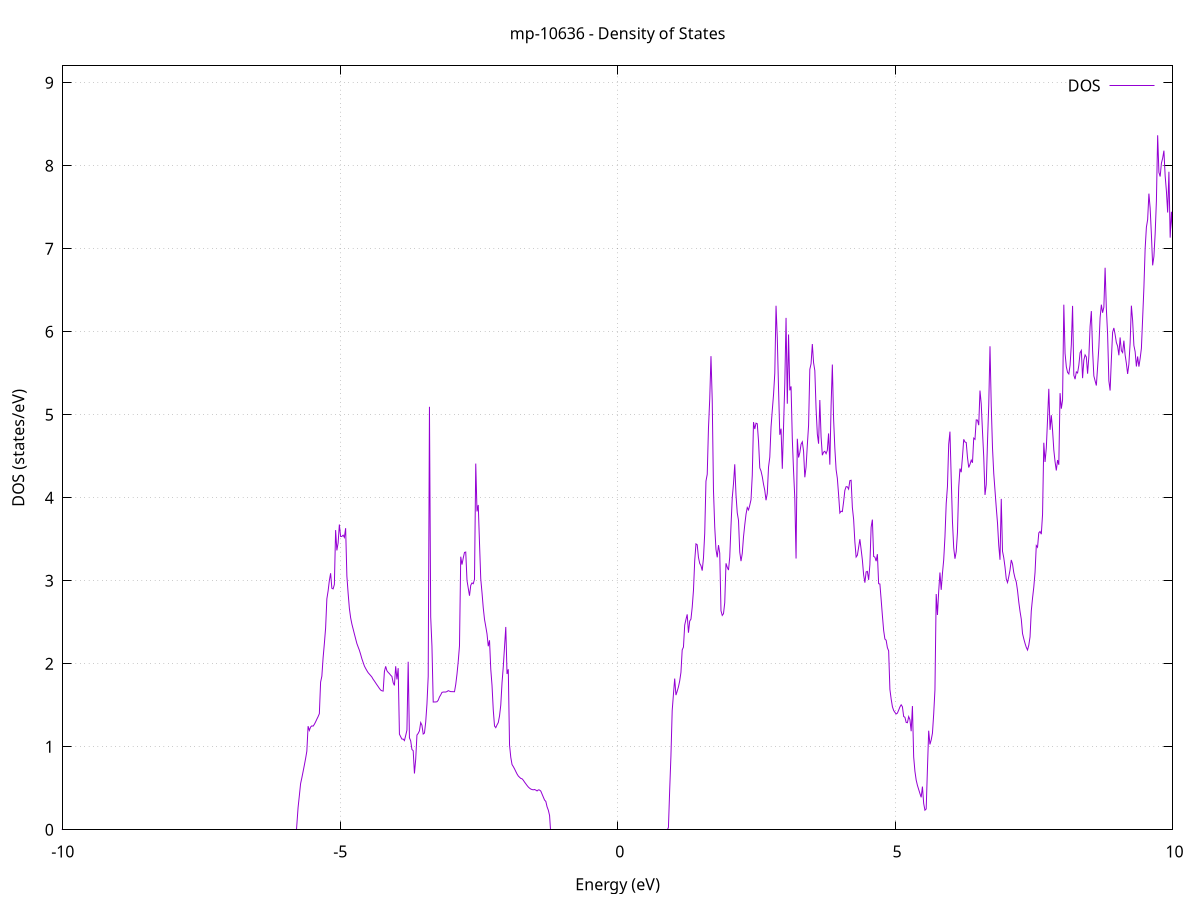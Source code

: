 set title 'mp-10636 - Density of States'
set xlabel 'Energy (eV)'
set ylabel 'DOS (states/eV)'
set grid
set xrange [-10:10]
set yrange [0:9.202]
set xzeroaxis lt -1
set terminal png size 800,600
set output 'mp-10636_dos_gnuplot.png'
plot '-' using 1:2 with lines title 'DOS'
-32.278400 0.000000
-32.255900 0.000000
-32.233300 0.000000
-32.210800 0.000000
-32.188200 0.000000
-32.165700 0.000000
-32.143100 0.000000
-32.120600 0.000000
-32.098000 0.000000
-32.075500 0.000000
-32.052900 0.000000
-32.030400 0.000000
-32.007800 0.000000
-31.985300 0.000000
-31.962700 0.000000
-31.940200 0.000000
-31.917600 0.000000
-31.895100 0.000000
-31.872500 0.000000
-31.850000 0.000000
-31.827400 0.000000
-31.804900 0.000000
-31.782300 0.000000
-31.759800 0.000000
-31.737200 0.000000
-31.714700 0.000000
-31.692100 0.000000
-31.669600 0.000000
-31.647000 0.000000
-31.624500 0.000000
-31.601900 0.000000
-31.579400 0.000000
-31.556800 0.000000
-31.534300 0.000000
-31.511700 0.000000
-31.489200 0.000000
-31.466600 0.000000
-31.444100 0.000000
-31.421500 0.000000
-31.399000 0.000000
-31.376400 0.000000
-31.353900 0.000000
-31.331300 0.000000
-31.308800 0.000000
-31.286200 0.000000
-31.263700 0.000000
-31.241100 0.000000
-31.218600 0.000000
-31.196000 0.000000
-31.173400 0.000000
-31.150900 0.000000
-31.128300 0.000000
-31.105800 0.000000
-31.083200 0.000000
-31.060700 0.000000
-31.038100 0.000000
-31.015600 0.000000
-30.993000 0.000000
-30.970500 0.000000
-30.947900 0.000000
-30.925400 0.000000
-30.902800 0.000000
-30.880300 0.000000
-30.857700 0.000000
-30.835200 0.000000
-30.812600 0.000000
-30.790100 0.000000
-30.767500 0.000000
-30.745000 0.000000
-30.722400 0.000000
-30.699900 0.000000
-30.677300 0.000000
-30.654800 0.000000
-30.632200 0.000000
-30.609700 0.000000
-30.587100 0.000000
-30.564600 0.000000
-30.542000 0.000000
-30.519500 0.000000
-30.496900 0.000000
-30.474400 0.000000
-30.451800 0.000000
-30.429300 0.000000
-30.406700 0.000000
-30.384200 0.000000
-30.361600 0.000000
-30.339100 0.000000
-30.316500 0.000000
-30.294000 0.000000
-30.271400 0.000000
-30.248900 0.000000
-30.226300 285.024500
-30.203800 0.000000
-30.181200 0.000000
-30.158700 0.000000
-30.136100 0.000000
-30.113600 0.000000
-30.091000 0.000000
-30.068500 0.000000
-30.045900 0.000000
-30.023400 0.000000
-30.000800 0.000000
-29.978300 0.000000
-29.955700 0.000000
-29.933200 0.000000
-29.910600 0.000000
-29.888100 0.000000
-29.865500 0.000000
-29.843000 0.000000
-29.820400 0.000000
-29.797900 0.000000
-29.775300 0.000000
-29.752800 0.000000
-29.730200 0.000000
-29.707700 0.000000
-29.685100 0.000000
-29.662600 0.000000
-29.640000 0.000000
-29.617500 0.000000
-29.594900 0.000000
-29.572400 0.000000
-29.549800 0.000000
-29.527300 0.000000
-29.504700 0.000000
-29.482200 0.000000
-29.459600 0.000000
-29.437100 0.000000
-29.414500 0.000000
-29.392000 0.000000
-29.369400 0.000000
-29.346900 0.000000
-29.324300 0.000000
-29.301800 0.000000
-29.279200 0.000000
-29.256700 0.000000
-29.234100 0.000000
-29.211600 0.000000
-29.189000 0.000000
-29.166500 0.000000
-29.143900 0.000000
-29.121400 0.000000
-29.098800 0.000000
-29.076300 0.000000
-29.053700 0.000000
-29.031200 0.000000
-29.008600 0.000000
-28.986100 0.000000
-28.963500 0.000000
-28.941000 0.000000
-28.918400 0.000000
-28.895900 0.000000
-28.873300 0.000000
-28.850800 0.000000
-28.828200 0.000000
-28.805700 0.000000
-28.783100 0.000000
-28.760600 0.000000
-28.738000 0.000000
-28.715500 0.000000
-28.692900 0.000000
-28.670400 0.000000
-28.647800 0.000000
-28.625300 0.000000
-28.602700 0.000000
-28.580200 0.000000
-28.557600 0.000000
-28.535100 0.000000
-28.512500 0.000000
-28.490000 0.000000
-28.467400 0.000000
-28.444900 0.000000
-28.422300 0.000000
-28.399800 0.000000
-28.377200 0.000000
-28.354700 0.000000
-28.332100 0.000000
-28.309600 0.000000
-28.287000 0.000000
-28.264500 0.000000
-28.241900 0.000000
-28.219400 0.000000
-28.196800 0.000000
-28.174300 0.000000
-28.151700 0.000000
-28.129200 0.000000
-28.106600 0.000000
-28.084100 0.000000
-28.061500 0.000000
-28.039000 0.000000
-28.016400 0.000000
-27.993900 0.000000
-27.971300 0.000000
-27.948800 0.000000
-27.926200 0.000000
-27.903700 0.000000
-27.881100 0.000000
-27.858600 0.000000
-27.836000 0.000000
-27.813500 0.000000
-27.790900 0.000000
-27.768400 0.000000
-27.745800 0.000000
-27.723300 0.000000
-27.700700 0.000000
-27.678200 0.000000
-27.655600 0.000000
-27.633100 0.000000
-27.610500 0.000000
-27.588000 0.000000
-27.565400 0.000000
-27.542900 0.000000
-27.520300 0.000000
-27.497800 0.000000
-27.475200 0.000000
-27.452700 0.000000
-27.430100 0.000000
-27.407600 0.000000
-27.385000 0.000000
-27.362500 0.000000
-27.339900 0.000000
-27.317400 0.000000
-27.294800 0.000000
-27.272300 0.000000
-27.249700 0.000000
-27.227200 0.000000
-27.204600 0.000000
-27.182100 0.000000
-27.159500 0.000000
-27.137000 0.000000
-27.114400 0.000000
-27.091900 0.000000
-27.069300 0.000000
-27.046800 0.000000
-27.024200 0.000000
-27.001700 0.000000
-26.979100 0.000000
-26.956600 0.000000
-26.934000 0.000000
-26.911500 0.000000
-26.888900 0.000000
-26.866400 0.000000
-26.843800 0.000000
-26.821300 0.000000
-26.798700 0.000000
-26.776200 0.000000
-26.753600 0.000000
-26.731100 0.000000
-26.708500 0.000000
-26.686000 0.000000
-26.663400 0.000000
-26.640900 0.000000
-26.618300 0.000000
-26.595800 0.000000
-26.573200 0.000000
-26.550700 0.000000
-26.528100 0.000000
-26.505600 0.000000
-26.483000 0.000000
-26.460500 0.000000
-26.437900 0.000000
-26.415400 0.000000
-26.392800 0.000000
-26.370300 0.000000
-26.347700 0.000000
-26.325200 0.000000
-26.302600 0.000000
-26.280100 0.000000
-26.257500 0.000000
-26.235000 0.000000
-26.212400 0.000000
-26.189900 0.000000
-26.167300 0.000000
-26.144800 0.000000
-26.122200 0.000000
-26.099700 0.000000
-26.077100 0.000000
-26.054600 0.000000
-26.032000 0.000000
-26.009500 0.000000
-25.986900 0.000000
-25.964400 0.000000
-25.941800 0.000000
-25.919300 0.000000
-25.896700 0.000000
-25.874200 0.000000
-25.851600 0.000000
-25.829100 0.000000
-25.806500 0.000000
-25.784000 0.000000
-25.761400 0.000000
-25.738900 0.000000
-25.716300 0.000000
-25.693800 0.000000
-25.671200 0.000000
-25.648700 0.000000
-25.626100 0.000000
-25.603600 0.000000
-25.581000 0.000000
-25.558500 0.000000
-25.535900 0.000000
-25.513400 0.000000
-25.490800 0.000000
-25.468300 0.000000
-25.445700 0.000000
-25.423200 0.000000
-25.400600 0.000000
-25.378100 0.000000
-25.355500 0.000000
-25.333000 0.000000
-25.310400 0.000000
-25.287900 0.000000
-25.265300 0.000000
-25.242800 0.000000
-25.220200 0.000000
-25.197700 0.000000
-25.175100 0.000000
-25.152600 0.000000
-25.130000 0.000000
-25.107500 0.000000
-25.084900 0.000000
-25.062400 0.000000
-25.039800 0.000000
-25.017300 0.000000
-24.994700 0.000000
-24.972200 0.000000
-24.949600 0.000000
-24.927100 0.000000
-24.904500 0.000000
-24.882000 0.000000
-24.859400 0.000000
-24.836900 0.000000
-24.814300 0.000000
-24.791800 0.000000
-24.769200 0.000000
-24.746700 0.000000
-24.724100 0.000000
-24.701600 0.000000
-24.679000 0.000000
-24.656500 0.000000
-24.633900 0.000000
-24.611400 0.000000
-24.588800 0.000000
-24.566300 0.000000
-24.543700 0.000000
-24.521200 0.000000
-24.498600 0.000000
-24.476100 0.000000
-24.453500 0.000000
-24.431000 0.000000
-24.408400 0.000000
-24.385900 0.000000
-24.363300 0.000000
-24.340800 0.000000
-24.318200 0.000000
-24.295700 0.000000
-24.273100 0.000000
-24.250600 0.000000
-24.228000 0.000000
-24.205500 0.000000
-24.182900 0.000000
-24.160300 0.000000
-24.137800 0.000000
-24.115200 0.000000
-24.092700 0.000000
-24.070100 0.000000
-24.047600 0.000000
-24.025000 0.000000
-24.002500 0.000000
-23.979900 0.000000
-23.957400 0.000000
-23.934800 0.000000
-23.912300 0.000000
-23.889700 0.000000
-23.867200 0.000000
-23.844600 0.000000
-23.822100 0.000000
-23.799500 0.000000
-23.777000 0.000000
-23.754400 0.000000
-23.731900 0.000000
-23.709300 0.000000
-23.686800 0.000000
-23.664200 0.000000
-23.641700 0.000000
-23.619100 0.000000
-23.596600 0.000000
-23.574000 0.000000
-23.551500 0.000000
-23.528900 0.000000
-23.506400 0.000000
-23.483800 0.000000
-23.461300 0.000000
-23.438700 0.000000
-23.416200 0.000000
-23.393600 0.000000
-23.371100 0.000000
-23.348500 0.000000
-23.326000 0.000000
-23.303400 0.000000
-23.280900 0.000000
-23.258300 0.000000
-23.235800 0.000000
-23.213200 0.000000
-23.190700 0.000000
-23.168100 0.000000
-23.145600 0.000000
-23.123000 0.000000
-23.100500 0.000000
-23.077900 0.000000
-23.055400 0.000000
-23.032800 0.000000
-23.010300 0.000000
-22.987700 0.000000
-22.965200 0.000000
-22.942600 0.000000
-22.920100 0.000000
-22.897500 0.000000
-22.875000 0.000000
-22.852400 0.000000
-22.829900 0.000000
-22.807300 0.000000
-22.784800 0.000000
-22.762200 0.000000
-22.739700 0.000000
-22.717100 0.000000
-22.694600 0.000000
-22.672000 0.000000
-22.649500 0.000000
-22.626900 0.000000
-22.604400 0.000000
-22.581800 0.000000
-22.559300 0.000000
-22.536700 0.000000
-22.514200 0.000000
-22.491600 0.000000
-22.469100 0.000000
-22.446500 0.000000
-22.424000 0.000000
-22.401400 0.000000
-22.378900 0.000000
-22.356300 0.000000
-22.333800 0.000000
-22.311200 0.000000
-22.288700 0.000000
-22.266100 0.000000
-22.243600 0.000000
-22.221000 0.000000
-22.198500 0.000000
-22.175900 0.000000
-22.153400 0.000000
-22.130800 0.000000
-22.108300 0.000000
-22.085700 0.000000
-22.063200 0.000000
-22.040600 0.000000
-22.018100 0.000000
-21.995500 0.000000
-21.973000 0.000000
-21.950400 0.000000
-21.927900 0.000000
-21.905300 0.000000
-21.882800 0.000000
-21.860200 0.000000
-21.837700 0.000000
-21.815100 0.000000
-21.792600 0.000000
-21.770000 0.000000
-21.747500 0.000000
-21.724900 0.000000
-21.702400 0.000000
-21.679800 0.000000
-21.657300 0.000000
-21.634700 0.000000
-21.612200 0.000000
-21.589600 0.000000
-21.567100 0.000000
-21.544500 0.000000
-21.522000 0.000000
-21.499400 0.000000
-21.476900 0.000000
-21.454300 0.000000
-21.431800 0.000000
-21.409200 0.000000
-21.386700 0.000000
-21.364100 0.000000
-21.341600 0.000000
-21.319000 0.000000
-21.296500 0.000000
-21.273900 0.000000
-21.251400 0.000000
-21.228800 0.000000
-21.206300 0.000000
-21.183700 0.000000
-21.161200 0.000000
-21.138600 0.000000
-21.116100 0.000000
-21.093500 0.000000
-21.071000 0.000000
-21.048400 0.000000
-21.025900 0.000000
-21.003300 0.000000
-20.980800 0.000000
-20.958200 0.000000
-20.935700 0.000000
-20.913100 0.000000
-20.890600 0.000000
-20.868000 0.000000
-20.845500 0.000000
-20.822900 0.000000
-20.800400 0.000000
-20.777800 0.000000
-20.755300 0.000000
-20.732700 0.000000
-20.710200 0.000000
-20.687600 0.000000
-20.665100 0.000000
-20.642500 0.000000
-20.620000 0.000000
-20.597400 0.000000
-20.574900 0.000000
-20.552300 0.000000
-20.529800 0.000000
-20.507200 0.000000
-20.484700 0.000000
-20.462100 0.000000
-20.439600 0.000000
-20.417000 0.000000
-20.394500 0.000000
-20.371900 0.000000
-20.349400 0.000000
-20.326800 0.000000
-20.304300 0.000000
-20.281700 0.000000
-20.259200 0.000000
-20.236600 0.000000
-20.214100 0.000000
-20.191500 0.000000
-20.169000 0.000000
-20.146400 0.000000
-20.123900 0.000000
-20.101300 0.000000
-20.078800 0.000000
-20.056200 0.000000
-20.033700 0.000000
-20.011100 0.000000
-19.988600 0.000000
-19.966000 0.000000
-19.943500 0.000000
-19.920900 0.000000
-19.898400 0.000000
-19.875800 0.000000
-19.853300 0.000000
-19.830700 0.000000
-19.808200 0.000000
-19.785600 0.000000
-19.763100 0.000000
-19.740500 0.000000
-19.718000 0.000000
-19.695400 0.000000
-19.672900 0.000000
-19.650300 0.000000
-19.627800 0.000000
-19.605200 0.000000
-19.582700 0.000000
-19.560100 0.000000
-19.537600 0.000000
-19.515000 0.000000
-19.492500 0.000000
-19.469900 0.000000
-19.447400 0.000000
-19.424800 0.000000
-19.402300 0.000000
-19.379700 0.000000
-19.357200 0.000000
-19.334600 0.000000
-19.312100 0.000000
-19.289500 0.000000
-19.267000 0.000000
-19.244400 0.000000
-19.221900 0.000000
-19.199300 0.000000
-19.176800 0.000000
-19.154200 0.000000
-19.131700 0.000000
-19.109100 0.000000
-19.086600 0.000000
-19.064000 0.000000
-19.041500 0.000000
-19.018900 0.000000
-18.996400 0.000000
-18.973800 0.000000
-18.951300 0.000000
-18.928700 0.000000
-18.906200 0.000000
-18.883600 0.000000
-18.861100 0.000000
-18.838500 0.000000
-18.816000 0.000000
-18.793400 0.000000
-18.770900 0.000000
-18.748300 0.000000
-18.725800 0.000000
-18.703200 0.000000
-18.680700 0.000000
-18.658100 0.000000
-18.635600 0.000000
-18.613000 0.000000
-18.590500 0.000000
-18.567900 0.000000
-18.545400 0.000000
-18.522800 0.000000
-18.500300 0.000000
-18.477700 0.000000
-18.455200 0.000000
-18.432600 0.000000
-18.410100 0.000000
-18.387500 0.000000
-18.365000 0.000000
-18.342400 0.000000
-18.319900 0.000000
-18.297300 0.000000
-18.274800 0.000000
-18.252200 0.000000
-18.229700 0.000000
-18.207100 0.000000
-18.184600 0.000000
-18.162000 0.000000
-18.139500 0.000000
-18.116900 0.000000
-18.094400 0.000000
-18.071800 0.000000
-18.049300 0.000000
-18.026700 0.000000
-18.004200 0.000000
-17.981600 0.000000
-17.959100 0.000000
-17.936500 0.000000
-17.914000 0.000000
-17.891400 0.000000
-17.868900 0.000000
-17.846300 0.000000
-17.823800 0.000000
-17.801200 0.000000
-17.778700 0.000000
-17.756100 0.000000
-17.733600 0.000000
-17.711000 0.000000
-17.688500 0.000000
-17.665900 0.000000
-17.643400 0.000000
-17.620800 0.000000
-17.598300 0.000000
-17.575700 0.000000
-17.553200 0.000000
-17.530600 0.000000
-17.508100 0.000000
-17.485500 0.000000
-17.463000 0.000000
-17.440400 0.000000
-17.417900 0.000000
-17.395300 0.000000
-17.372800 0.000000
-17.350200 0.000000
-17.327700 0.000000
-17.305100 0.000000
-17.282600 0.000000
-17.260000 0.000000
-17.237500 0.000000
-17.214900 0.000000
-17.192400 0.000000
-17.169800 0.000000
-17.147200 0.000000
-17.124700 0.000000
-17.102100 0.000000
-17.079600 0.000000
-17.057000 0.000000
-17.034500 0.000000
-17.011900 0.000000
-16.989400 0.000000
-16.966800 0.000000
-16.944300 0.000000
-16.921700 0.000000
-16.899200 0.000000
-16.876600 0.000000
-16.854100 0.000000
-16.831500 0.000000
-16.809000 0.000000
-16.786400 0.000000
-16.763900 0.000000
-16.741300 0.000000
-16.718800 0.000000
-16.696200 0.000000
-16.673700 0.000000
-16.651100 0.000000
-16.628600 0.000000
-16.606000 0.000000
-16.583500 0.000000
-16.560900 0.000000
-16.538400 0.000000
-16.515800 0.000000
-16.493300 0.000000
-16.470700 0.000000
-16.448200 0.000000
-16.425600 0.000000
-16.403100 0.000000
-16.380500 0.000000
-16.358000 0.000000
-16.335400 0.000000
-16.312900 0.000000
-16.290300 0.000000
-16.267800 0.000000
-16.245200 0.000000
-16.222700 0.000000
-16.200100 0.000000
-16.177600 0.000000
-16.155000 0.000000
-16.132500 0.000000
-16.109900 0.000000
-16.087400 0.000000
-16.064800 0.000000
-16.042300 0.000000
-16.019700 0.000000
-15.997200 0.000000
-15.974600 0.000000
-15.952100 0.000000
-15.929500 0.000000
-15.907000 0.000000
-15.884400 0.000000
-15.861900 0.000000
-15.839300 0.000000
-15.816800 0.000000
-15.794200 0.000000
-15.771700 0.000000
-15.749100 0.000000
-15.726600 0.000000
-15.704000 0.000000
-15.681500 0.000000
-15.658900 0.000000
-15.636400 0.000000
-15.613800 0.000000
-15.591300 0.000000
-15.568700 0.000000
-15.546200 0.000000
-15.523600 0.000000
-15.501100 0.000000
-15.478500 0.000000
-15.456000 0.000000
-15.433400 0.000000
-15.410900 0.000000
-15.388300 0.000000
-15.365800 0.000000
-15.343200 0.000000
-15.320700 0.000000
-15.298100 0.000000
-15.275600 0.000000
-15.253000 0.000000
-15.230500 0.000000
-15.207900 0.000000
-15.185400 0.000000
-15.162800 0.000000
-15.140300 0.000000
-15.117700 0.000000
-15.095200 0.000000
-15.072600 0.000000
-15.050100 0.000000
-15.027500 0.000000
-15.005000 0.000000
-14.982400 0.000000
-14.959900 0.000000
-14.937300 0.000000
-14.914800 0.000000
-14.892200 0.000000
-14.869700 0.000000
-14.847100 0.000000
-14.824600 0.000000
-14.802000 0.000000
-14.779500 0.000000
-14.756900 0.000000
-14.734400 0.000000
-14.711800 0.000000
-14.689300 0.000000
-14.666700 0.000000
-14.644200 0.000000
-14.621600 0.000000
-14.599100 0.000000
-14.576500 0.000000
-14.554000 0.000000
-14.531400 0.000000
-14.508900 0.000000
-14.486300 0.000000
-14.463800 0.000000
-14.441200 0.000000
-14.418700 0.000000
-14.396100 0.000000
-14.373600 0.000000
-14.351000 0.000000
-14.328500 0.000000
-14.305900 0.000000
-14.283400 0.000000
-14.260800 0.000000
-14.238300 0.000000
-14.215700 0.000000
-14.193200 0.000000
-14.170600 0.000000
-14.148100 0.000000
-14.125500 0.000000
-14.103000 0.000000
-14.080400 0.000000
-14.057900 0.000000
-14.035300 0.000000
-14.012800 0.000000
-13.990200 0.000000
-13.967700 0.000000
-13.945100 0.000000
-13.922600 0.000000
-13.900000 0.000000
-13.877500 0.000000
-13.854900 0.000000
-13.832400 0.000000
-13.809800 0.000000
-13.787300 0.000000
-13.764700 0.000000
-13.742200 0.000000
-13.719600 0.000000
-13.697100 0.000000
-13.674500 0.000000
-13.652000 0.000000
-13.629400 0.000000
-13.606900 0.000000
-13.584300 0.000000
-13.561800 0.000000
-13.539200 0.000000
-13.516700 0.000000
-13.494100 0.000000
-13.471600 0.000000
-13.449000 0.000000
-13.426500 0.000000
-13.403900 0.000000
-13.381400 0.000000
-13.358800 0.000000
-13.336300 0.000000
-13.313700 0.000000
-13.291200 0.000000
-13.268600 0.000000
-13.246100 0.000000
-13.223500 0.000000
-13.201000 0.000000
-13.178400 0.000000
-13.155900 0.000000
-13.133300 0.000000
-13.110800 0.000000
-13.088200 0.000000
-13.065700 0.000000
-13.043100 0.000000
-13.020600 0.000000
-12.998000 0.000000
-12.975500 0.000000
-12.952900 0.000000
-12.930400 0.000000
-12.907800 0.000000
-12.885300 0.000000
-12.862700 0.000000
-12.840200 0.000000
-12.817600 0.000000
-12.795100 0.000000
-12.772500 0.000000
-12.750000 0.000000
-12.727400 0.000000
-12.704900 0.000000
-12.682300 0.000000
-12.659800 0.000000
-12.637200 0.000000
-12.614700 0.000000
-12.592100 0.000000
-12.569600 0.000000
-12.547000 0.000000
-12.524500 0.000000
-12.501900 0.000000
-12.479400 0.000000
-12.456800 0.000000
-12.434300 0.000000
-12.411700 90.679800
-12.389200 93.505800
-12.366600 94.541000
-12.344100 193.821300
-12.321500 38.096400
-12.299000 32.324100
-12.276400 51.238700
-12.253900 0.000000
-12.231300 0.000000
-12.208800 0.000000
-12.186200 0.000000
-12.163700 0.000000
-12.141100 0.000000
-12.118600 0.000000
-12.096000 0.000000
-12.073500 0.000000
-12.050900 0.000000
-12.028400 0.000000
-12.005800 0.000000
-11.983300 0.000000
-11.960700 0.000000
-11.938200 0.000000
-11.915600 0.000000
-11.893100 0.000000
-11.870500 0.000000
-11.848000 0.000000
-11.825400 0.000000
-11.802900 0.000000
-11.780300 0.000000
-11.757800 0.000000
-11.735200 0.000000
-11.712700 0.000000
-11.690100 0.000000
-11.667600 0.000000
-11.645000 0.000000
-11.622500 0.000000
-11.599900 0.000000
-11.577400 0.000000
-11.554800 0.000000
-11.532300 0.000000
-11.509700 0.000000
-11.487200 0.000000
-11.464600 0.000000
-11.442100 0.000000
-11.419500 0.000000
-11.397000 0.000000
-11.374400 0.000000
-11.351900 0.000000
-11.329300 0.000000
-11.306800 0.000000
-11.284200 0.000000
-11.261700 0.000000
-11.239100 0.000000
-11.216600 0.000000
-11.194000 0.000000
-11.171500 0.000000
-11.148900 0.000000
-11.126400 0.000000
-11.103800 0.000000
-11.081300 0.000000
-11.058700 0.000000
-11.036200 0.000000
-11.013600 0.000000
-10.991100 0.000000
-10.968500 0.000000
-10.946000 0.000000
-10.923400 0.000000
-10.900900 0.000000
-10.878300 0.000000
-10.855800 0.000000
-10.833200 0.000000
-10.810700 0.000000
-10.788100 0.000000
-10.765600 0.000000
-10.743000 0.000000
-10.720500 0.000000
-10.697900 0.000000
-10.675400 0.000000
-10.652800 0.000000
-10.630300 0.000000
-10.607700 0.000000
-10.585200 0.000000
-10.562600 0.000000
-10.540100 0.000000
-10.517500 0.000000
-10.495000 0.000000
-10.472400 0.000000
-10.449900 0.000000
-10.427300 0.000000
-10.404800 0.000000
-10.382200 0.000000
-10.359700 0.000000
-10.337100 0.000000
-10.314600 0.000000
-10.292000 0.000000
-10.269500 0.000000
-10.246900 0.000000
-10.224400 0.000000
-10.201800 0.000000
-10.179300 0.000000
-10.156700 0.000000
-10.134200 0.000000
-10.111600 0.000000
-10.089000 0.000000
-10.066500 0.000000
-10.043900 0.000000
-10.021400 0.000000
-9.998800 0.000000
-9.976300 0.000000
-9.953700 0.000000
-9.931200 0.000000
-9.908600 0.000000
-9.886100 0.000000
-9.863500 0.000000
-9.841000 0.000000
-9.818400 0.000000
-9.795900 0.000000
-9.773300 0.000000
-9.750800 0.000000
-9.728200 0.000000
-9.705700 0.000000
-9.683100 0.000000
-9.660600 0.000000
-9.638000 0.000000
-9.615500 0.000000
-9.592900 0.000000
-9.570400 0.000000
-9.547800 0.000000
-9.525300 0.000000
-9.502700 0.000000
-9.480200 0.000000
-9.457600 0.000000
-9.435100 0.000000
-9.412500 0.000000
-9.390000 0.000000
-9.367400 0.000000
-9.344900 0.000000
-9.322300 0.000000
-9.299800 0.000000
-9.277200 0.000000
-9.254700 0.000000
-9.232100 0.000000
-9.209600 0.000000
-9.187000 0.000000
-9.164500 0.000000
-9.141900 0.000000
-9.119400 0.000000
-9.096800 0.000000
-9.074300 0.000000
-9.051700 0.000000
-9.029200 0.000000
-9.006600 0.000000
-8.984100 0.000000
-8.961500 0.000000
-8.939000 0.000000
-8.916400 0.000000
-8.893900 0.000000
-8.871300 0.000000
-8.848800 0.000000
-8.826200 0.000000
-8.803700 0.000000
-8.781100 0.000000
-8.758600 0.000000
-8.736000 0.000000
-8.713500 0.000000
-8.690900 0.000000
-8.668400 0.000000
-8.645800 0.000000
-8.623300 0.000000
-8.600700 0.000000
-8.578200 0.000000
-8.555600 0.000000
-8.533100 0.000000
-8.510500 0.000000
-8.488000 0.000000
-8.465400 0.000000
-8.442900 0.000000
-8.420300 0.000000
-8.397800 0.000000
-8.375200 0.000000
-8.352700 0.000000
-8.330100 0.000000
-8.307600 0.000000
-8.285000 0.000000
-8.262500 0.000000
-8.239900 0.000000
-8.217400 0.000000
-8.194800 0.000000
-8.172300 0.000000
-8.149700 0.000000
-8.127200 0.000000
-8.104600 0.000000
-8.082100 0.000000
-8.059500 0.000000
-8.037000 0.000000
-8.014400 0.000000
-7.991900 0.000000
-7.969300 0.000000
-7.946800 0.000000
-7.924200 0.000000
-7.901700 0.000000
-7.879100 0.000000
-7.856600 0.000000
-7.834000 0.000000
-7.811500 0.000000
-7.788900 0.000000
-7.766400 0.000000
-7.743800 0.000000
-7.721300 0.000000
-7.698700 0.000000
-7.676200 0.000000
-7.653600 0.000000
-7.631100 0.000000
-7.608500 0.000000
-7.586000 0.000000
-7.563400 0.000000
-7.540900 0.000000
-7.518300 0.000000
-7.495800 0.000000
-7.473200 0.000000
-7.450700 0.000000
-7.428100 0.000000
-7.405600 0.000000
-7.383000 0.000000
-7.360500 0.000000
-7.337900 0.000000
-7.315400 0.000000
-7.292800 0.000000
-7.270300 0.000000
-7.247700 0.000000
-7.225200 0.000000
-7.202600 0.000000
-7.180100 0.000000
-7.157500 0.000000
-7.135000 0.000000
-7.112400 0.000000
-7.089900 0.000000
-7.067300 0.000000
-7.044800 0.000000
-7.022200 0.000000
-6.999700 0.000000
-6.977100 0.000000
-6.954600 0.000000
-6.932000 0.000000
-6.909500 0.000000
-6.886900 0.000000
-6.864400 0.000000
-6.841800 0.000000
-6.819300 0.000000
-6.796700 0.000000
-6.774200 0.000000
-6.751600 0.000000
-6.729100 0.000000
-6.706500 0.000000
-6.684000 0.000000
-6.661400 0.000000
-6.638900 0.000000
-6.616300 0.000000
-6.593800 0.000000
-6.571200 0.000000
-6.548700 0.000000
-6.526100 0.000000
-6.503600 0.000000
-6.481000 0.000000
-6.458500 0.000000
-6.435900 0.000000
-6.413400 0.000000
-6.390800 0.000000
-6.368300 0.000000
-6.345700 0.000000
-6.323200 0.000000
-6.300600 0.000000
-6.278100 0.000000
-6.255500 0.000000
-6.233000 0.000000
-6.210400 0.000000
-6.187900 0.000000
-6.165300 0.000000
-6.142800 0.000000
-6.120200 0.000000
-6.097700 0.000000
-6.075100 0.000000
-6.052600 0.000000
-6.030000 0.000000
-6.007500 0.000000
-5.984900 0.000000
-5.962400 0.000000
-5.939800 0.000000
-5.917300 0.000000
-5.894700 0.000000
-5.872200 0.000000
-5.849600 0.000000
-5.827100 0.000000
-5.804500 0.000000
-5.782000 0.000000
-5.759400 0.267700
-5.736900 0.408600
-5.714300 0.555500
-5.691800 0.624700
-5.669200 0.700700
-5.646700 0.777700
-5.624100 0.857500
-5.601600 0.946900
-5.579000 1.247900
-5.556500 1.196600
-5.533900 1.237400
-5.511400 1.251600
-5.488800 1.248500
-5.466300 1.270300
-5.443700 1.299600
-5.421200 1.332200
-5.398600 1.362900
-5.376100 1.398900
-5.353500 1.778300
-5.331000 1.850100
-5.308400 2.072100
-5.285900 2.242400
-5.263300 2.429100
-5.240800 2.781400
-5.218200 2.877300
-5.195700 3.002400
-5.173100 3.090200
-5.150600 2.908600
-5.128000 2.901500
-5.105500 2.954500
-5.082900 3.609800
-5.060400 3.365000
-5.037800 3.455500
-5.015300 3.677100
-4.992700 3.532300
-4.970200 3.533900
-4.947600 3.549000
-4.925100 3.521400
-4.902500 3.632900
-4.880000 3.057200
-4.857400 2.848000
-4.834900 2.666800
-4.812300 2.554000
-4.789800 2.478300
-4.767200 2.418400
-4.744700 2.358900
-4.722100 2.300500
-4.699600 2.242800
-4.677000 2.201900
-4.654500 2.162400
-4.631900 2.112900
-4.609400 2.059600
-4.586800 2.015400
-4.564300 1.972700
-4.541700 1.943200
-4.519200 1.916700
-4.496600 1.892100
-4.474100 1.874900
-4.451500 1.857600
-4.429000 1.839300
-4.406400 1.813000
-4.383900 1.792100
-4.361300 1.768900
-4.338800 1.746500
-4.316200 1.725000
-4.293700 1.702400
-4.271100 1.683100
-4.248600 1.674300
-4.226000 1.670700
-4.203500 1.906600
-4.180900 1.969000
-4.158400 1.915600
-4.135800 1.895900
-4.113300 1.880700
-4.090700 1.861600
-4.068200 1.846900
-4.045600 1.771400
-4.023100 1.739000
-4.000500 1.970200
-3.978000 1.811200
-3.955400 1.947000
-3.932900 1.152200
-3.910300 1.120500
-3.887800 1.092200
-3.865200 1.092500
-3.842700 1.074200
-3.820100 1.135100
-3.797600 1.200100
-3.775000 2.023800
-3.752500 1.108000
-3.729900 1.070600
-3.707400 0.967400
-3.684800 0.952200
-3.662300 0.678000
-3.639700 0.848800
-3.617200 1.141100
-3.594600 1.161300
-3.572100 1.192000
-3.549500 1.291500
-3.527000 1.259700
-3.504400 1.153400
-3.481900 1.164900
-3.459300 1.297300
-3.436800 1.514100
-3.414200 1.848300
-3.391700 5.095000
-3.369100 2.562700
-3.346600 2.209800
-3.324000 1.538900
-3.301500 1.539300
-3.278900 1.539800
-3.256400 1.542300
-3.233800 1.560500
-3.211300 1.599500
-3.188700 1.624800
-3.166200 1.655100
-3.143600 1.659000
-3.121100 1.659100
-3.098500 1.659300
-3.075900 1.664900
-3.053400 1.675800
-3.030800 1.669600
-3.008300 1.664400
-2.985700 1.663900
-2.963200 1.663400
-2.940600 1.662900
-2.918100 1.750400
-2.895500 1.875100
-2.873000 2.028500
-2.850400 2.215400
-2.827900 3.289600
-2.805300 3.194300
-2.782800 3.273300
-2.760200 3.341300
-2.737700 3.345500
-2.715100 3.003300
-2.692600 2.909900
-2.670000 2.819200
-2.647500 2.945000
-2.624900 2.973400
-2.602400 2.964000
-2.579800 3.017700
-2.557300 4.411300
-2.534700 3.834600
-2.512200 3.912700
-2.489600 3.453100
-2.467100 3.023000
-2.444500 2.854900
-2.422000 2.673600
-2.399400 2.533800
-2.376900 2.449200
-2.354300 2.359100
-2.331800 2.210800
-2.309200 2.282600
-2.286700 1.934900
-2.264100 1.738100
-2.241600 1.443400
-2.219000 1.249800
-2.196500 1.230100
-2.173900 1.263900
-2.151400 1.291200
-2.128800 1.371400
-2.106300 1.502300
-2.083700 1.772300
-2.061200 1.963400
-2.038600 2.203500
-2.016100 2.443300
-1.993500 1.876600
-1.971000 1.933200
-1.948400 1.020500
-1.925900 0.872300
-1.903300 0.785800
-1.880800 0.761400
-1.858200 0.733500
-1.835700 0.702100
-1.813100 0.671900
-1.790600 0.647800
-1.768000 0.632700
-1.745500 0.618700
-1.722900 0.614200
-1.700400 0.597000
-1.677800 0.574300
-1.655300 0.553900
-1.632700 0.533400
-1.610200 0.515100
-1.587600 0.501200
-1.565100 0.490600
-1.542500 0.484300
-1.520000 0.481500
-1.497400 0.484900
-1.474900 0.478200
-1.452300 0.467800
-1.429800 0.480500
-1.407200 0.478700
-1.384700 0.465700
-1.362100 0.429700
-1.339600 0.393800
-1.317000 0.357900
-1.294500 0.341800
-1.271900 0.276500
-1.249400 0.236300
-1.226800 0.171900
-1.204300 0.000000
-1.181700 0.000000
-1.159200 0.000000
-1.136600 0.000000
-1.114100 0.000000
-1.091500 0.000000
-1.069000 0.000000
-1.046400 0.000000
-1.023900 0.000000
-1.001300 0.000000
-0.978800 0.000000
-0.956200 0.000000
-0.933700 0.000000
-0.911100 0.000000
-0.888600 0.000000
-0.866000 0.000000
-0.843500 0.000000
-0.820900 0.000000
-0.798400 0.000000
-0.775800 0.000000
-0.753300 0.000000
-0.730700 0.000000
-0.708200 0.000000
-0.685600 0.000000
-0.663100 0.000000
-0.640500 0.000000
-0.618000 0.000000
-0.595400 0.000000
-0.572900 0.000000
-0.550300 0.000000
-0.527800 0.000000
-0.505200 0.000000
-0.482700 0.000000
-0.460100 0.000000
-0.437600 0.000000
-0.415000 0.000000
-0.392500 0.000000
-0.369900 0.000000
-0.347400 0.000000
-0.324800 0.000000
-0.302300 0.000000
-0.279700 0.000000
-0.257200 0.000000
-0.234600 0.000000
-0.212100 0.000000
-0.189500 0.000000
-0.167000 0.000000
-0.144400 0.000000
-0.121900 0.000000
-0.099300 0.000000
-0.076800 0.000000
-0.054200 0.000000
-0.031700 0.000000
-0.009100 0.000000
0.013400 0.000000
0.036000 0.000000
0.058500 0.000000
0.081100 0.000000
0.103600 0.000000
0.126200 0.000000
0.148700 0.000000
0.171300 0.000000
0.193800 0.000000
0.216400 0.000000
0.238900 0.000000
0.261500 0.000000
0.284000 0.000000
0.306600 0.000000
0.329100 0.000000
0.351700 0.000000
0.374200 0.000000
0.396800 0.000000
0.419300 0.000000
0.441900 0.000000
0.464400 0.000000
0.487000 0.000000
0.509500 0.000000
0.532100 0.000000
0.554600 0.000000
0.577200 0.000000
0.599700 0.000000
0.622300 0.000000
0.644800 0.000000
0.667400 0.000000
0.689900 0.000000
0.712500 0.000000
0.735000 0.000000
0.757600 0.000000
0.780100 0.000000
0.802700 0.000000
0.825200 0.000000
0.847800 0.000000
0.870300 0.000000
0.892900 0.000000
0.915400 0.028700
0.938000 0.483500
0.960500 0.889400
0.983100 1.435700
1.005600 1.632100
1.028200 1.821400
1.050700 1.622200
1.073300 1.669500
1.095800 1.721100
1.118400 1.793200
1.140900 1.896200
1.163500 2.166800
1.186000 2.200400
1.208600 2.465600
1.231100 2.533500
1.253700 2.594800
1.276200 2.373800
1.298800 2.513300
1.321300 2.537700
1.343900 2.681600
1.366400 2.883600
1.389000 3.241200
1.411500 3.444000
1.434100 3.433300
1.456600 3.280800
1.479200 3.208400
1.501700 3.180500
1.524300 3.122000
1.546800 3.273300
1.569400 3.572400
1.591900 4.199900
1.614500 4.282300
1.637000 4.838100
1.659600 5.188000
1.682100 5.705600
1.704700 5.174300
1.727200 4.087100
1.749800 3.647900
1.772300 3.375800
1.794900 3.282100
1.817400 3.428700
1.840000 3.333000
1.862500 2.639200
1.885100 2.582000
1.907600 2.602800
1.930200 2.734600
1.952700 3.209700
1.975300 3.161400
1.997800 3.128700
2.020400 3.284600
2.042900 3.661500
2.065500 4.000000
2.088000 4.168300
2.110600 4.402500
2.133100 4.032200
2.155700 3.818200
2.178200 3.727900
2.200800 3.344600
2.223300 3.236500
2.245900 3.327800
2.268400 3.528300
2.291000 3.673000
2.313500 3.800700
2.336100 3.881900
2.358600 3.852900
2.381200 3.909100
2.403700 3.976400
2.426300 4.269300
2.448800 4.910800
2.471400 4.827200
2.493900 4.897800
2.516500 4.891100
2.539000 4.680600
2.561600 4.359600
2.584100 4.321500
2.606700 4.254000
2.629200 4.162300
2.651800 4.088700
2.674300 3.969700
2.696900 4.052900
2.719400 4.369400
2.742000 4.487900
2.764500 4.851700
2.787100 5.054100
2.809600 5.242000
2.832200 5.499200
2.854700 6.312400
2.877300 5.924400
2.899800 5.311400
2.922400 4.758100
2.944900 4.831900
2.967500 4.348600
2.990000 4.855500
3.012600 5.379300
3.035100 6.166400
3.057700 5.131900
3.080200 5.966400
3.102800 5.293200
3.125300 5.341200
3.147900 4.705900
3.170400 4.322500
3.193000 3.991900
3.215500 3.267800
3.238100 4.710400
3.260600 4.484700
3.283200 4.542300
3.305700 4.644000
3.328300 4.673500
3.350800 4.560800
3.373400 4.246300
3.395900 4.369500
3.418500 4.632900
3.441000 4.869800
3.463600 5.546600
3.486100 5.614100
3.508700 5.851500
3.531200 5.625800
3.553800 5.530800
3.576300 5.072400
3.598900 4.767100
3.621400 4.650500
3.644000 5.177100
3.666500 4.734700
3.689100 4.511900
3.711600 4.548900
3.734200 4.559300
3.756700 4.530300
3.779300 4.571900
3.801800 4.774100
3.824400 4.398100
3.846900 5.106400
3.869500 5.604400
3.892000 4.949500
3.914600 4.595500
3.937200 4.339300
3.959700 4.233800
3.982300 4.035000
4.004800 3.816500
4.027400 3.837500
4.049900 3.832700
4.072500 3.951300
4.095000 4.088300
4.117600 4.133500
4.140100 4.131300
4.162700 4.103700
4.185200 4.205500
4.207800 4.210300
4.230300 3.882900
4.252900 3.740100
4.275400 3.468800
4.298000 3.285400
4.320500 3.307000
4.343100 3.401400
4.365600 3.500300
4.388200 3.377500
4.410700 3.249200
4.433300 3.070400
4.455800 2.976700
4.478400 3.106000
4.500900 3.112600
4.523500 3.010200
4.546000 3.192400
4.568600 3.644600
4.591100 3.736300
4.613700 3.292100
4.636200 3.284400
4.658800 3.235900
4.681300 3.320000
4.703900 2.964600
4.726400 2.960600
4.749000 2.773400
4.771500 2.580300
4.794100 2.401900
4.816600 2.297700
4.839200 2.283200
4.861700 2.193200
4.884300 2.155200
4.906800 1.691700
4.929400 1.575700
4.951900 1.483100
4.974500 1.437100
4.997000 1.414500
5.019600 1.395100
5.042100 1.405500
5.064700 1.441100
5.087200 1.479700
5.109800 1.505400
5.132300 1.482100
5.154900 1.364600
5.177400 1.355300
5.200000 1.293000
5.222500 1.289500
5.245100 1.363100
5.267600 1.327200
5.290200 1.187400
5.312700 1.490400
5.335300 0.876900
5.357800 0.704900
5.380400 0.599100
5.402900 0.534800
5.425500 0.485500
5.448000 0.437000
5.470600 0.391100
5.493100 0.520000
5.515700 0.317100
5.538200 0.235800
5.560800 0.250800
5.583300 0.732000
5.605900 1.193700
5.628400 1.028000
5.651000 1.082000
5.673500 1.163100
5.696100 1.394900
5.718600 1.684800
5.741200 2.840100
5.763700 2.587300
5.786300 2.872800
5.808800 3.099200
5.831400 2.890400
5.853900 3.088800
5.876500 3.251000
5.899000 3.528600
5.921600 3.928500
5.944100 4.135100
5.966700 4.644200
5.989200 4.796200
6.011800 4.236200
6.034300 3.711900
6.056900 3.396300
6.079400 3.265200
6.102000 3.349600
6.124500 3.582600
6.147100 4.126000
6.169600 4.351000
6.192200 4.307400
6.214700 4.490800
6.237300 4.703400
6.259800 4.671200
6.282400 4.664700
6.304900 4.485300
6.327500 4.363900
6.350000 4.401300
6.372600 4.452500
6.395100 4.421400
6.417700 4.717700
6.440200 4.703500
6.462800 4.937700
6.485300 4.934600
6.507900 4.873800
6.530400 5.290600
6.553000 5.130800
6.575500 4.798800
6.598100 4.490400
6.620600 4.033600
6.643200 4.157400
6.665700 4.671500
6.688300 5.120100
6.710800 5.824500
6.733400 5.108300
6.755900 4.600400
6.778500 4.291300
6.801000 4.086700
6.823600 3.882800
6.846100 3.695400
6.868700 3.424500
6.891200 3.252300
6.913800 3.986100
6.936300 3.355000
6.958900 3.277500
6.981400 3.164800
7.004000 3.021100
7.026500 2.978400
7.049100 3.048300
7.071600 3.128700
7.094200 3.250400
7.116700 3.202000
7.139300 3.097700
7.161800 3.031300
7.184400 2.985100
7.206900 2.882100
7.229500 2.743900
7.252000 2.631500
7.274600 2.537300
7.297100 2.363600
7.319700 2.300900
7.342200 2.245700
7.364800 2.197700
7.387300 2.165300
7.409900 2.223000
7.432400 2.322700
7.455000 2.636500
7.477500 2.790000
7.500100 2.922600
7.522600 3.099400
7.545200 3.423700
7.567700 3.403800
7.590300 3.576200
7.612800 3.593700
7.635400 3.560800
7.657900 3.797100
7.680500 4.662000
7.703000 4.430700
7.725600 4.596600
7.748100 4.945400
7.770700 5.311900
7.793200 4.817700
7.815800 4.994400
7.838300 4.813800
7.860900 4.575700
7.883400 4.433800
7.906000 4.328400
7.928500 4.453600
7.951100 4.397000
7.973600 5.259900
7.996200 5.072500
8.018700 5.176100
8.041300 6.325200
8.063800 5.738600
8.086400 5.577700
8.108900 5.509600
8.131500 5.491100
8.154000 5.596600
8.176600 5.842200
8.199100 6.310900
8.221700 5.475800
8.244200 5.427900
8.266800 5.515600
8.289300 5.502800
8.311900 5.596000
8.334400 5.746700
8.357000 5.774300
8.379500 5.440000
8.402100 5.657100
8.424600 5.720800
8.447200 5.694700
8.469700 5.494000
8.492300 5.699900
8.514800 6.063100
8.537400 6.247900
8.559900 5.773300
8.582500 5.467200
8.605000 5.408200
8.627600 5.351600
8.650100 5.573300
8.672700 5.813900
8.695200 6.168600
8.717800 6.325500
8.740300 6.228200
8.762900 6.294800
8.785400 6.770200
8.808000 6.276900
8.830500 5.968100
8.853100 5.408000
8.875600 5.291100
8.898200 5.663200
8.920700 5.993800
8.943300 6.044900
8.965800 5.966100
8.988400 5.869300
9.010900 5.825400
9.033500 5.715800
9.056000 5.931000
9.078600 5.770700
9.101100 5.748600
9.123700 5.892200
9.146200 5.720700
9.168800 5.617900
9.191300 5.491300
9.213900 5.609700
9.236400 5.864000
9.259000 6.313500
9.281500 6.134200
9.304100 5.834200
9.326600 5.760000
9.349200 5.581100
9.371700 5.701500
9.394300 5.579200
9.416800 5.676800
9.439400 5.799200
9.461900 6.161300
9.484500 6.527900
9.507000 6.999700
9.529600 7.258600
9.552100 7.350200
9.574700 7.663400
9.597200 7.488700
9.619800 7.170900
9.642300 6.799100
9.664900 6.904600
9.687400 7.178300
9.710000 7.576900
9.732500 8.365900
9.755100 7.919500
9.777600 7.869200
9.800200 8.029800
9.822700 8.089500
9.845300 8.180700
9.867800 7.876000
9.890400 7.691800
9.912900 7.435600
9.935500 7.926500
9.958000 7.133000
9.980600 7.444900
10.003100 7.195000
10.025700 6.572500
10.048200 6.331000
10.070800 5.978600
10.093300 5.749200
10.115900 5.496400
10.138400 5.124100
10.161000 5.086300
10.183500 4.913500
10.206100 4.756300
10.228600 4.461400
10.251200 4.385500
10.273700 4.213400
10.296300 4.189700
10.318800 4.198700
10.341400 4.180000
10.363900 3.885000
10.386500 3.854700
10.409000 3.383200
10.431600 3.003800
10.454100 2.616300
10.476700 2.383700
10.499200 2.705500
10.521800 2.656200
10.544300 2.554100
10.566900 2.307300
10.589400 2.426500
10.612000 1.902200
10.634500 1.552300
10.657100 0.682200
10.679600 0.344700
10.702200 0.170900
10.724700 0.078100
10.747300 0.032400
10.769800 0.002400
10.792400 0.000000
10.814900 0.000000
10.837500 0.000000
10.860000 0.000000
10.882600 0.000000
10.905100 0.000000
10.927700 0.000000
10.950200 0.000000
10.972800 0.000000
10.995400 0.000000
11.017900 0.000000
11.040500 0.000000
11.063000 0.000000
11.085600 0.000000
11.108100 0.000000
11.130700 0.000000
11.153200 0.000000
11.175800 0.000000
11.198300 0.000000
11.220900 0.000000
11.243400 0.000000
11.266000 0.000000
11.288500 0.000000
11.311100 0.000000
11.333600 0.000000
11.356200 0.000000
11.378700 0.000000
11.401300 0.000000
11.423800 0.000000
11.446400 0.000000
11.468900 0.000000
11.491500 0.000000
11.514000 0.000000
11.536600 0.000000
11.559100 0.000000
11.581700 0.000000
11.604200 0.000000
11.626800 0.000000
11.649300 0.000000
11.671900 0.000000
11.694400 0.000000
11.717000 0.000000
11.739500 0.000000
11.762100 0.000000
11.784600 0.000000
11.807200 0.000000
11.829700 0.000000
11.852300 0.000000
11.874800 0.000000
11.897400 0.000000
11.919900 0.000000
11.942500 0.000000
11.965000 0.000000
11.987600 0.000000
12.010100 0.000000
12.032700 0.000000
12.055200 0.000000
12.077800 0.000000
12.100300 0.000000
12.122900 0.000000
12.145400 0.000000
12.168000 0.000000
12.190500 0.000000
12.213100 0.000000
12.235600 0.000000
12.258200 0.000000
12.280700 0.000000
12.303300 0.000000
12.325800 0.000000
12.348400 0.000000
12.370900 0.000000
12.393500 0.000000
12.416000 0.000000
12.438600 0.000000
12.461100 0.000000
12.483700 0.000000
12.506200 0.000000
12.528800 0.000000
12.551300 0.000000
12.573900 0.000000
12.596400 0.000000
12.619000 0.000000
12.641500 0.000000
12.664100 0.000000
12.686600 0.000000
12.709200 0.000000
12.731700 0.000000
12.754300 0.000000
12.776800 0.000000
12.799400 0.000000
12.821900 0.000000
e

